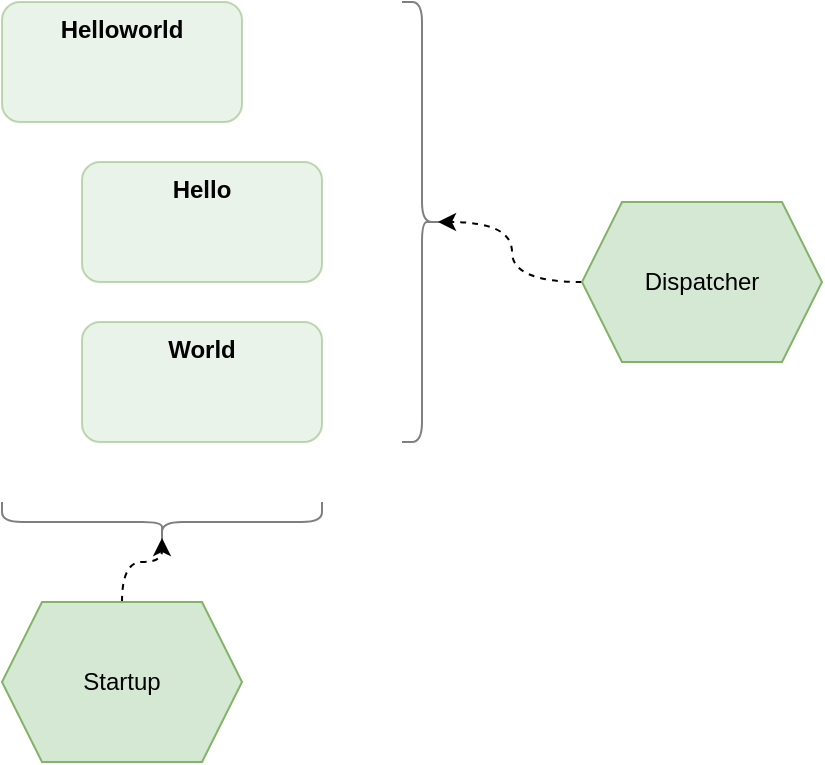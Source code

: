 <mxfile version="14.6.13" type="device" pages="5"><diagram name="1 Hello World" id="d91cmscJPdPEmNGIgMIb"><mxGraphModel dx="986" dy="707" grid="1" gridSize="10" guides="1" tooltips="1" connect="1" arrows="1" fold="1" page="1" pageScale="1" pageWidth="1100" pageHeight="850" math="0" shadow="0"><root><mxCell id="rDWSfv9OkwnYy7QH0HPC-0"/><mxCell id="rDWSfv9OkwnYy7QH0HPC-1" parent="rDWSfv9OkwnYy7QH0HPC-0"/><mxCell id="rDWSfv9OkwnYy7QH0HPC-3" value="&lt;b&gt;Hello&lt;/b&gt;" style="rounded=1;whiteSpace=wrap;html=1;verticalAlign=top;fillColor=#d5e8d4;strokeColor=#82b366;opacity=50;" vertex="1" parent="rDWSfv9OkwnYy7QH0HPC-1"><mxGeometry x="80" y="260" width="120" height="60" as="geometry"/></mxCell><mxCell id="rDWSfv9OkwnYy7QH0HPC-4" value="&lt;b&gt;Helloworld&lt;/b&gt;" style="rounded=1;whiteSpace=wrap;html=1;verticalAlign=top;fillColor=#d5e8d4;strokeColor=#82b366;opacity=50;" vertex="1" parent="rDWSfv9OkwnYy7QH0HPC-1"><mxGeometry x="40" y="180" width="120" height="60" as="geometry"/></mxCell><mxCell id="rDWSfv9OkwnYy7QH0HPC-23" style="edgeStyle=orthogonalEdgeStyle;curved=1;orthogonalLoop=1;jettySize=auto;html=1;entryX=0.1;entryY=0.5;entryDx=0;entryDy=0;entryPerimeter=0;dashed=1;endArrow=classic;endFill=1;" edge="1" parent="rDWSfv9OkwnYy7QH0HPC-1" source="rDWSfv9OkwnYy7QH0HPC-15" target="rDWSfv9OkwnYy7QH0HPC-22"><mxGeometry relative="1" as="geometry"/></mxCell><mxCell id="rDWSfv9OkwnYy7QH0HPC-15" value="Startup" style="shape=hexagon;perimeter=hexagonPerimeter2;whiteSpace=wrap;html=1;fixedSize=1;fillColor=#d5e8d4;strokeColor=#82b366;" vertex="1" parent="rDWSfv9OkwnYy7QH0HPC-1"><mxGeometry x="40" y="480" width="120" height="80" as="geometry"/></mxCell><mxCell id="rDWSfv9OkwnYy7QH0HPC-21" style="edgeStyle=orthogonalEdgeStyle;curved=1;orthogonalLoop=1;jettySize=auto;html=1;exitX=0;exitY=0.5;exitDx=0;exitDy=0;entryX=0.1;entryY=0.5;entryDx=0;entryDy=0;entryPerimeter=0;dashed=1;endArrow=classic;endFill=1;" edge="1" parent="rDWSfv9OkwnYy7QH0HPC-1" source="rDWSfv9OkwnYy7QH0HPC-18" target="rDWSfv9OkwnYy7QH0HPC-20"><mxGeometry relative="1" as="geometry"/></mxCell><mxCell id="rDWSfv9OkwnYy7QH0HPC-18" value="Dispatcher" style="shape=hexagon;perimeter=hexagonPerimeter2;whiteSpace=wrap;html=1;fixedSize=1;fillColor=#d5e8d4;strokeColor=#82b366;" vertex="1" parent="rDWSfv9OkwnYy7QH0HPC-1"><mxGeometry x="330" y="280" width="120" height="80" as="geometry"/></mxCell><mxCell id="rDWSfv9OkwnYy7QH0HPC-19" value="&lt;b&gt;World&lt;/b&gt;" style="rounded=1;whiteSpace=wrap;html=1;verticalAlign=top;fillColor=#d5e8d4;strokeColor=#82b366;opacity=50;" vertex="1" parent="rDWSfv9OkwnYy7QH0HPC-1"><mxGeometry x="80" y="340" width="120" height="60" as="geometry"/></mxCell><mxCell id="rDWSfv9OkwnYy7QH0HPC-20" value="" style="shape=curlyBracket;whiteSpace=wrap;html=1;rounded=1;flipH=1;opacity=50;" vertex="1" parent="rDWSfv9OkwnYy7QH0HPC-1"><mxGeometry x="240" y="180" width="20" height="220" as="geometry"/></mxCell><mxCell id="rDWSfv9OkwnYy7QH0HPC-22" value="" style="shape=curlyBracket;whiteSpace=wrap;html=1;rounded=1;flipH=1;opacity=50;rotation=90;" vertex="1" parent="rDWSfv9OkwnYy7QH0HPC-1"><mxGeometry x="110" y="360" width="20" height="160" as="geometry"/></mxCell></root></mxGraphModel></diagram><diagram id="r7T0pGYkDIG5oxkPgay_" name="2 Class inheritance"><mxGraphModel dx="986" dy="707" grid="1" gridSize="10" guides="1" tooltips="1" connect="1" arrows="1" fold="1" page="1" pageScale="1" pageWidth="1100" pageHeight="850" math="0" shadow="0"><root><mxCell id="0"/><mxCell id="1" parent="0"/><mxCell id="jAAToL3P9U0AAhWuYgmH-1" value="&lt;b&gt;Component&lt;/b&gt;" style="rounded=1;whiteSpace=wrap;html=1;verticalAlign=top;fillColor=#f5f5f5;strokeColor=#666666;fontColor=#333333;" vertex="1" parent="1"><mxGeometry x="200" y="160" width="120" height="60" as="geometry"/></mxCell><mxCell id="Lo8oL6L9B6k-HmriQDDa-1" style="edgeStyle=orthogonalEdgeStyle;orthogonalLoop=1;jettySize=auto;html=1;exitX=0.5;exitY=0;exitDx=0;exitDy=0;entryX=0.5;entryY=1;entryDx=0;entryDy=0;curved=1;" edge="1" parent="1" source="jAAToL3P9U0AAhWuYgmH-2" target="jAAToL3P9U0AAhWuYgmH-1"><mxGeometry relative="1" as="geometry"/></mxCell><mxCell id="jAAToL3P9U0AAhWuYgmH-2" value="&lt;b&gt;Leaf&lt;/b&gt;" style="rounded=1;whiteSpace=wrap;html=1;verticalAlign=top;fillColor=#d5e8d4;strokeColor=#82b366;" vertex="1" parent="1"><mxGeometry x="40" y="320" width="120" height="60" as="geometry"/></mxCell><mxCell id="Lo8oL6L9B6k-HmriQDDa-2" style="edgeStyle=orthogonalEdgeStyle;orthogonalLoop=1;jettySize=auto;html=1;exitX=0.5;exitY=0;exitDx=0;exitDy=0;curved=1;" edge="1" parent="1" source="jAAToL3P9U0AAhWuYgmH-3"><mxGeometry relative="1" as="geometry"><mxPoint x="260" y="220" as="targetPoint"/></mxGeometry></mxCell><mxCell id="jAAToL3P9U0AAhWuYgmH-3" value="&lt;b&gt;Container&lt;/b&gt;" style="rounded=1;whiteSpace=wrap;html=1;verticalAlign=top;fillColor=#d5e8d4;strokeColor=#82b366;" vertex="1" parent="1"><mxGeometry x="360" y="320" width="120" height="60" as="geometry"/></mxCell><mxCell id="Xg_6ocjI95UfnG-aEAWa-1" value="&lt;b&gt;Dispatcher&lt;/b&gt;" style="rounded=1;whiteSpace=wrap;html=1;verticalAlign=top;fillColor=#d5e8d4;strokeColor=#82b366;" vertex="1" parent="1"><mxGeometry x="560" y="160" width="120" height="60" as="geometry"/></mxCell><mxCell id="pc39lkO7xGw4kL3lEbpc-1" value="input-queue&lt;br&gt;output-queue&lt;br&gt;parent" style="rounded=0;whiteSpace=wrap;html=1;fillColor=#f5f5f5;strokeColor=#666666;fontColor=#333333;" vertex="1" parent="1"><mxGeometry x="290" y="190" width="90" height="50" as="geometry"/></mxCell><mxCell id="pc39lkO7xGw4kL3lEbpc-2" value="children&lt;br&gt;connections" style="rounded=0;whiteSpace=wrap;html=1;fillColor=#d5e8d4;strokeColor=#82b366;" vertex="1" parent="1"><mxGeometry x="420" y="400" width="90" height="50" as="geometry"/></mxCell><mxCell id="pc39lkO7xGw4kL3lEbpc-3" value="input-queue&lt;br&gt;output-queue&lt;br&gt;parent" style="rounded=0;whiteSpace=wrap;html=1;fillColor=#f5f5f5;strokeColor=#666666;fontColor=#333333;" vertex="1" parent="1"><mxGeometry x="120" y="350" width="90" height="50" as="geometry"/></mxCell><mxCell id="pc39lkO7xGw4kL3lEbpc-4" value="input-queue&lt;br&gt;output-queue&lt;br&gt;parent" style="rounded=0;whiteSpace=wrap;html=1;fillColor=#f5f5f5;strokeColor=#666666;fontColor=#333333;" vertex="1" parent="1"><mxGeometry x="420" y="350" width="90" height="50" as="geometry"/></mxCell><mxCell id="pc39lkO7xGw4kL3lEbpc-5" value="run-queue" style="rounded=0;whiteSpace=wrap;html=1;fillColor=#d5e8d4;strokeColor=#82b366;" vertex="1" parent="1"><mxGeometry x="640" y="210" width="90" height="20" as="geometry"/></mxCell></root></mxGraphModel></diagram><diagram name="3 Methods" id="l9MXPXiK5XAyKg-yPyvb"><mxGraphModel dx="986" dy="707" grid="1" gridSize="10" guides="1" tooltips="1" connect="1" arrows="1" fold="1" page="1" pageScale="1" pageWidth="1100" pageHeight="850" math="0" shadow="0"><root><mxCell id="l4dKICWAc3IpV9OXzD-x-0"/><mxCell id="l4dKICWAc3IpV9OXzD-x-1" parent="l4dKICWAc3IpV9OXzD-x-0"/><mxCell id="l4dKICWAc3IpV9OXzD-x-2" value="&lt;b&gt;Component&lt;/b&gt;" style="rounded=1;whiteSpace=wrap;html=1;verticalAlign=top;fillColor=#f5f5f5;strokeColor=#666666;fontColor=#333333;" vertex="1" parent="l4dKICWAc3IpV9OXzD-x-1"><mxGeometry x="200" y="160" width="120" height="60" as="geometry"/></mxCell><mxCell id="l4dKICWAc3IpV9OXzD-x-3" style="edgeStyle=orthogonalEdgeStyle;orthogonalLoop=1;jettySize=auto;html=1;exitX=0.5;exitY=0;exitDx=0;exitDy=0;entryX=0.5;entryY=1;entryDx=0;entryDy=0;curved=1;" edge="1" parent="l4dKICWAc3IpV9OXzD-x-1" source="l4dKICWAc3IpV9OXzD-x-4" target="l4dKICWAc3IpV9OXzD-x-2"><mxGeometry relative="1" as="geometry"/></mxCell><mxCell id="l4dKICWAc3IpV9OXzD-x-4" value="&lt;b&gt;Leaf&lt;/b&gt;" style="rounded=1;whiteSpace=wrap;html=1;verticalAlign=top;fillColor=#d5e8d4;strokeColor=#82b366;" vertex="1" parent="l4dKICWAc3IpV9OXzD-x-1"><mxGeometry x="40" y="440" width="120" height="60" as="geometry"/></mxCell><mxCell id="l4dKICWAc3IpV9OXzD-x-5" style="edgeStyle=orthogonalEdgeStyle;orthogonalLoop=1;jettySize=auto;html=1;exitX=0.5;exitY=0;exitDx=0;exitDy=0;curved=1;" edge="1" parent="l4dKICWAc3IpV9OXzD-x-1" source="l4dKICWAc3IpV9OXzD-x-6"><mxGeometry relative="1" as="geometry"><mxPoint x="260" y="220" as="targetPoint"/></mxGeometry></mxCell><mxCell id="l4dKICWAc3IpV9OXzD-x-6" value="&lt;b&gt;Container&lt;/b&gt;" style="rounded=1;whiteSpace=wrap;html=1;verticalAlign=top;fillColor=#d5e8d4;strokeColor=#82b366;" vertex="1" parent="l4dKICWAc3IpV9OXzD-x-1"><mxGeometry x="360" y="440" width="120" height="60" as="geometry"/></mxCell><mxCell id="l4dKICWAc3IpV9OXzD-x-7" value="&lt;span style=&quot;color: rgba(0 , 0 , 0 , 0) ; font-family: monospace ; font-size: 0px&quot;&gt;%3CmxGraphModel%3E%3Croot%3E%3CmxCell%20id%3D%220%22%2F%3E%3CmxCell%20id%3D%221%22%20parent%3D%220%22%2F%3E%3CmxCell%20id%3D%222%22%20value%3D%22initialize%20(self%20in%20out%20dispatcher)%26lt%3Bbr%26gt%3Bsend%20(self%20message)%26lt%3Bbr%26gt%3Bready%3F%20(self)%20-%26amp%3Bgt%3B%20Boolean%26lt%3Bbr%26gt%3Bbusy%3F%20(self)%20-%26amp%3Bgt%3B%20Boolean%22%20style%3D%22rounded%3D0%3BwhiteSpace%3Dwrap%3Bhtml%3D1%3B%22%20vertex%3D%221%22%20parent%3D%221%22%3E%3CmxGeometry%20x%3D%22520%22%20y%3D%2280%22%20width%3D%22330%22%20height%3D%2290%22%20as%3D%22geometry%22%2F%3E%3C%2FmxCell%3E%3C%2Froot%3E%3C%2FmxGraphModel%3E{{&lt;/span&gt;ready? -&amp;gt; Boolean&lt;br&gt;busy? -&amp;gt; Boolean&lt;br&gt;react (message)" style="rounded=0;whiteSpace=wrap;html=1;fillColor=#f8cecc;strokeColor=#b85450;opacity=50;" vertex="1" parent="l4dKICWAc3IpV9OXzD-x-1"><mxGeometry x="305" y="270" width="120" height="50" as="geometry"/></mxCell><mxCell id="l4dKICWAc3IpV9OXzD-x-8" value="get-receivers -&amp;gt; list" style="rounded=0;whiteSpace=wrap;html=1;fillColor=#f8cecc;strokeColor=#b85450;" vertex="1" parent="l4dKICWAc3IpV9OXzD-x-1"><mxGeometry x="460" y="600" width="130" height="40" as="geometry"/></mxCell><mxCell id="l4dKICWAc3IpV9OXzD-x-9" value="kickstart&lt;br&gt;initialize (in out dispatcher)" style="rounded=0;whiteSpace=wrap;html=1;fillColor=#f8cecc;strokeColor=#b85450;opacity=50;" vertex="1" parent="l4dKICWAc3IpV9OXzD-x-1"><mxGeometry x="290" y="200" width="170" height="40" as="geometry"/></mxCell><mxCell id="l4dKICWAc3IpV9OXzD-x-10" value="&lt;span style=&quot;color: rgba(0 , 0 , 0 , 0) ; font-family: monospace ; font-size: 0px&quot;&gt;{%3CmxGraphModel%3E%3Croot%3E%3CmxCell%20id%3D%220%22%2F%3E%3CmxCell%20id%3D%221%22%20parent%3D%220%22%2F%3E%3CmxCell%20id%3D%222%22%20value%3D%22initialize%20(self%20in%20out%20dispatcher)%26lt%3Bbr%26gt%3Bsend%20(self%20message)%26lt%3Bbr%26gt%3Bready%3F%20(self)%20-%26amp%3Bgt%3B%20Boolean%26lt%3Bbr%26gt%3Bbusy%3F%20(self)%20-%26amp%3Bgt%3B%20Boolean%22%20style%3D%22rounded%3D0%3BwhiteSpace%3Dwrap%3Bhtml%3D1%3B%22%20vertex%3D%221%22%20parent%3D%221%22%3E%3CmxGeometry%20x%3D%22520%22%20y%3D%2280%22%20width%3D%22330%22%20height%3D%2290%22%20as%3D%22geometry%22%2F%3E%3C%2FmxCell%3E%3C%2Froot%3E%3C%2FmxGraphModel%3E&lt;/span&gt;send (message)" style="rounded=0;whiteSpace=wrap;html=1;fillColor=#f8cecc;strokeColor=#b85450;opacity=50;" vertex="1" parent="l4dKICWAc3IpV9OXzD-x-1"><mxGeometry x="300" y="240" width="100" height="30" as="geometry"/></mxCell><mxCell id="Mn07sF7bBm_XlPxzFUsQ-1" value="&lt;b&gt;Dispatcher&lt;/b&gt;" style="rounded=1;whiteSpace=wrap;html=1;verticalAlign=top;fillColor=#d5e8d4;strokeColor=#82b366;" vertex="1" parent="l4dKICWAc3IpV9OXzD-x-1"><mxGeometry x="600" y="165" width="120" height="60" as="geometry"/></mxCell><mxCell id="K1c6pnhITTHopbfOl6X1-3" value="add-component (component)" style="rounded=0;whiteSpace=wrap;html=1;fillColor=#f8cecc;strokeColor=#b85450;" vertex="1" parent="l4dKICWAc3IpV9OXzD-x-1"><mxGeometry x="670" y="202.5" width="160" height="35" as="geometry"/></mxCell><mxCell id="K1c6pnhITTHopbfOl6X1-4" value="distribute-outputs" style="rounded=0;whiteSpace=wrap;html=1;fillColor=#f8cecc;strokeColor=#b85450;" vertex="1" parent="l4dKICWAc3IpV9OXzD-x-1"><mxGeometry x="680" y="237.5" width="110" height="35" as="geometry"/></mxCell><mxCell id="K1c6pnhITTHopbfOl6X1-5" value="any-component-ready?" style="rounded=0;whiteSpace=wrap;html=1;fillColor=#f8cecc;strokeColor=#b85450;" vertex="1" parent="l4dKICWAc3IpV9OXzD-x-1"><mxGeometry x="690" y="272.5" width="130" height="35" as="geometry"/></mxCell><mxCell id="8juMW4VesSDsXUzwT1hr-0" value="&lt;span style=&quot;color: rgba(0 , 0 , 0 , 0) ; font-family: monospace ; font-size: 0px&quot;&gt;%3CmxGraphModel%3E%3Croot%3E%3CmxCell%20id%3D%220%22%2F%3E%3CmxCell%20id%3D%221%22%20parent%3D%220%22%2F%3E%3CmxCell%20id%3D%222%22%20value%3D%22initialize%20(self%20in%20out%20dispatcher)%26lt%3Bbr%26gt%3Bsend%20(self%20message)%26lt%3Bbr%26gt%3Bready%3F%20(self)%20-%26amp%3Bgt%3B%20Boolean%26lt%3Bbr%26gt%3Bbusy%3F%20(self)%20-%26amp%3Bgt%3B%20Boolean%22%20style%3D%22rounded%3D0%3BwhiteSpace%3Dwrap%3Bhtml%3D1%3B%22%20vertex%3D%221%22%20parent%3D%221%22%3E%3CmxGeometry%20x%3D%22520%22%20y%3D%2280%22%20width%3D%22330%22%20height%3D%2290%22%20as%3D%22geometry%22%2F%3E%3C%2FmxCell%3E%3C%2Froot%3E%3C%2FmxGraphModel%3E{{&lt;/span&gt;ready? -&amp;gt; Boolean&lt;br&gt;busy? -&amp;gt; Boolean&lt;br&gt;react (message)" style="rounded=0;whiteSpace=wrap;html=1;fillColor=#f8cecc;strokeColor=#b85450;opacity=50;" vertex="1" parent="l4dKICWAc3IpV9OXzD-x-1"><mxGeometry x="120" y="550" width="120" height="50" as="geometry"/></mxCell><mxCell id="8juMW4VesSDsXUzwT1hr-1" value="kickstart&lt;br&gt;initialize (in out dispatcher)" style="rounded=0;whiteSpace=wrap;html=1;fillColor=#f8cecc;strokeColor=#b85450;opacity=50;" vertex="1" parent="l4dKICWAc3IpV9OXzD-x-1"><mxGeometry x="100" y="480" width="170" height="40" as="geometry"/></mxCell><mxCell id="8juMW4VesSDsXUzwT1hr-2" value="&lt;span style=&quot;color: rgba(0 , 0 , 0 , 0) ; font-family: monospace ; font-size: 0px&quot;&gt;{%3CmxGraphModel%3E%3Croot%3E%3CmxCell%20id%3D%220%22%2F%3E%3CmxCell%20id%3D%221%22%20parent%3D%220%22%2F%3E%3CmxCell%20id%3D%222%22%20value%3D%22initialize%20(self%20in%20out%20dispatcher)%26lt%3Bbr%26gt%3Bsend%20(self%20message)%26lt%3Bbr%26gt%3Bready%3F%20(self)%20-%26amp%3Bgt%3B%20Boolean%26lt%3Bbr%26gt%3Bbusy%3F%20(self)%20-%26amp%3Bgt%3B%20Boolean%22%20style%3D%22rounded%3D0%3BwhiteSpace%3Dwrap%3Bhtml%3D1%3B%22%20vertex%3D%221%22%20parent%3D%221%22%3E%3CmxGeometry%20x%3D%22520%22%20y%3D%2280%22%20width%3D%22330%22%20height%3D%2290%22%20as%3D%22geometry%22%2F%3E%3C%2FmxCell%3E%3C%2Froot%3E%3C%2FmxGraphModel%3E&lt;/span&gt;send (message)" style="rounded=0;whiteSpace=wrap;html=1;fillColor=#f8cecc;strokeColor=#b85450;opacity=50;" vertex="1" parent="l4dKICWAc3IpV9OXzD-x-1"><mxGeometry x="110" y="520" width="100" height="30" as="geometry"/></mxCell><mxCell id="8juMW4VesSDsXUzwT1hr-6" value="&lt;span style=&quot;color: rgba(0 , 0 , 0 , 0) ; font-family: monospace ; font-size: 0px&quot;&gt;%3CmxGraphModel%3E%3Croot%3E%3CmxCell%20id%3D%220%22%2F%3E%3CmxCell%20id%3D%221%22%20parent%3D%220%22%2F%3E%3CmxCell%20id%3D%222%22%20value%3D%22initialize%20(self%20in%20out%20dispatcher)%26lt%3Bbr%26gt%3Bsend%20(self%20message)%26lt%3Bbr%26gt%3Bready%3F%20(self)%20-%26amp%3Bgt%3B%20Boolean%26lt%3Bbr%26gt%3Bbusy%3F%20(self)%20-%26amp%3Bgt%3B%20Boolean%22%20style%3D%22rounded%3D0%3BwhiteSpace%3Dwrap%3Bhtml%3D1%3B%22%20vertex%3D%221%22%20parent%3D%221%22%3E%3CmxGeometry%20x%3D%22520%22%20y%3D%2280%22%20width%3D%22330%22%20height%3D%2290%22%20as%3D%22geometry%22%2F%3E%3C%2FmxCell%3E%3C%2Froot%3E%3C%2FmxGraphModel%3E{{&lt;/span&gt;ready? -&amp;gt; Boolean&lt;br&gt;busy? -&amp;gt; Boolean&lt;br&gt;react (message)" style="rounded=0;whiteSpace=wrap;html=1;fillColor=#f8cecc;strokeColor=#b85450;opacity=50;" vertex="1" parent="l4dKICWAc3IpV9OXzD-x-1"><mxGeometry x="450" y="550" width="120" height="50" as="geometry"/></mxCell><mxCell id="8juMW4VesSDsXUzwT1hr-7" value="kickstart&lt;br&gt;initialize (in out dispatcher)" style="rounded=0;whiteSpace=wrap;html=1;fillColor=#f8cecc;strokeColor=#b85450;opacity=50;" vertex="1" parent="l4dKICWAc3IpV9OXzD-x-1"><mxGeometry x="430" y="480" width="170" height="40" as="geometry"/></mxCell><mxCell id="8juMW4VesSDsXUzwT1hr-8" value="&lt;span style=&quot;color: rgba(0 , 0 , 0 , 0) ; font-family: monospace ; font-size: 0px&quot;&gt;{%3CmxGraphModel%3E%3Croot%3E%3CmxCell%20id%3D%220%22%2F%3E%3CmxCell%20id%3D%221%22%20parent%3D%220%22%2F%3E%3CmxCell%20id%3D%222%22%20value%3D%22initialize%20(self%20in%20out%20dispatcher)%26lt%3Bbr%26gt%3Bsend%20(self%20message)%26lt%3Bbr%26gt%3Bready%3F%20(self)%20-%26amp%3Bgt%3B%20Boolean%26lt%3Bbr%26gt%3Bbusy%3F%20(self)%20-%26amp%3Bgt%3B%20Boolean%22%20style%3D%22rounded%3D0%3BwhiteSpace%3Dwrap%3Bhtml%3D1%3B%22%20vertex%3D%221%22%20parent%3D%221%22%3E%3CmxGeometry%20x%3D%22520%22%20y%3D%2280%22%20width%3D%22330%22%20height%3D%2290%22%20as%3D%22geometry%22%2F%3E%3C%2FmxCell%3E%3C%2Froot%3E%3C%2FmxGraphModel%3E&lt;/span&gt;send (message)" style="rounded=0;whiteSpace=wrap;html=1;fillColor=#f8cecc;strokeColor=#b85450;opacity=50;" vertex="1" parent="l4dKICWAc3IpV9OXzD-x-1"><mxGeometry x="440" y="520" width="100" height="30" as="geometry"/></mxCell></root></mxGraphModel></diagram><diagram name="4 Situations" id="7QRLBHVXy0vElohUDy4e"><mxGraphModel dx="986" dy="707" grid="1" gridSize="10" guides="1" tooltips="1" connect="1" arrows="1" fold="1" page="1" pageScale="1" pageWidth="1100" pageHeight="850" math="0" shadow="0"><root><mxCell id="2Elp2klrnh7CFqipQhfy-0"/><mxCell id="2Elp2klrnh7CFqipQhfy-1" parent="2Elp2klrnh7CFqipQhfy-0"/><mxCell id="2Elp2klrnh7CFqipQhfy-2" value="&lt;b&gt;Component&lt;/b&gt;" style="rounded=1;whiteSpace=wrap;html=1;verticalAlign=top;fillColor=#f5f5f5;strokeColor=#666666;fontColor=#333333;" vertex="1" parent="2Elp2klrnh7CFqipQhfy-1"><mxGeometry x="200" y="160" width="120" height="60" as="geometry"/></mxCell><mxCell id="2Elp2klrnh7CFqipQhfy-3" value="&lt;b&gt;Leaf&lt;/b&gt;" style="rounded=1;whiteSpace=wrap;html=1;verticalAlign=top;fillColor=#d5e8d4;strokeColor=#82b366;" vertex="1" parent="2Elp2klrnh7CFqipQhfy-1"><mxGeometry x="40" y="320" width="120" height="60" as="geometry"/></mxCell><mxCell id="2Elp2klrnh7CFqipQhfy-4" value="&lt;b&gt;Container&lt;/b&gt;" style="rounded=1;whiteSpace=wrap;html=1;verticalAlign=top;fillColor=#d5e8d4;strokeColor=#82b366;" vertex="1" parent="2Elp2klrnh7CFqipQhfy-1"><mxGeometry x="360" y="320" width="120" height="60" as="geometry"/></mxCell><mxCell id="2Elp2klrnh7CFqipQhfy-5" value="&lt;span style=&quot;color: rgba(0 , 0 , 0 , 0) ; font-family: monospace ; font-size: 0px&quot;&gt;%3CmxGraphModel%3E%3Croot%3E%3CmxCell%20id%3D%220%22%2F%3E%3CmxCell%20id%3D%221%22%20parent%3D%220%22%2F%3E%3CmxCell%20id%3D%222%22%20value%3D%22initialize%20(self%20in%20out%20dispatcher)%26lt%3Bbr%26gt%3Bsend%20(self%20message)%26lt%3Bbr%26gt%3Bready%3F%20(self)%20-%26amp%3Bgt%3B%20Boolean%26lt%3Bbr%26gt%3Bbusy%3F%20(self)%20-%26amp%3Bgt%3B%20Boolean%22%20style%3D%22rounded%3D0%3BwhiteSpace%3Dwrap%3Bhtml%3D1%3B%22%20vertex%3D%221%22%20parent%3D%221%22%3E%3CmxGeometry%20x%3D%22520%22%20y%3D%2280%22%20width%3D%22330%22%20height%3D%2290%22%20as%3D%22geometry%22%2F%3E%3C%2FmxCell%3E%3C%2Froot%3E%3C%2FmxGraphModel%3E{{&lt;/span&gt;ready? -&amp;gt; Boolean&lt;br&gt;busy? -&amp;gt; Boolean" style="rounded=0;whiteSpace=wrap;html=1;fillColor=#f8cecc;strokeColor=#b85450;opacity=50;" vertex="1" parent="2Elp2klrnh7CFqipQhfy-1"><mxGeometry x="240" y="225" width="150" height="40" as="geometry"/></mxCell><mxCell id="2Elp2klrnh7CFqipQhfy-6" value="get-receivers -&amp;gt; list" style="rounded=0;whiteSpace=wrap;html=1;fillColor=#f8cecc;strokeColor=#b85450;" vertex="1" parent="2Elp2klrnh7CFqipQhfy-1"><mxGeometry x="460" y="330" width="130" height="30" as="geometry"/></mxCell><mxCell id="2Elp2klrnh7CFqipQhfy-7" value="kickstart&lt;br&gt;initialize (in out dispatcher)" style="rounded=0;whiteSpace=wrap;html=1;fillColor=#f8cecc;strokeColor=#b85450;opacity=50;" vertex="1" parent="2Elp2klrnh7CFqipQhfy-1"><mxGeometry x="90" y="190" width="150" height="40" as="geometry"/></mxCell><mxCell id="2Elp2klrnh7CFqipQhfy-8" value="&lt;span style=&quot;color: rgba(0 , 0 , 0 , 0) ; font-family: monospace ; font-size: 0px&quot;&gt;{%3CmxGraphModel%3E%3Croot%3E%3CmxCell%20id%3D%220%22%2F%3E%3CmxCell%20id%3D%221%22%20parent%3D%220%22%2F%3E%3CmxCell%20id%3D%222%22%20value%3D%22initialize%20(self%20in%20out%20dispatcher)%26lt%3Bbr%26gt%3Bsend%20(self%20message)%26lt%3Bbr%26gt%3Bready%3F%20(self)%20-%26amp%3Bgt%3B%20Boolean%26lt%3Bbr%26gt%3Bbusy%3F%20(self)%20-%26amp%3Bgt%3B%20Boolean%22%20style%3D%22rounded%3D0%3BwhiteSpace%3Dwrap%3Bhtml%3D1%3B%22%20vertex%3D%221%22%20parent%3D%221%22%3E%3CmxGeometry%20x%3D%22520%22%20y%3D%2280%22%20width%3D%22330%22%20height%3D%2290%22%20as%3D%22geometry%22%2F%3E%3C%2FmxCell%3E%3C%2Froot%3E%3C%2FmxGraphModel%3E&lt;/span&gt;send (message)" style="rounded=0;whiteSpace=wrap;html=1;fillColor=#f8cecc;strokeColor=#b85450;opacity=50;" vertex="1" parent="2Elp2klrnh7CFqipQhfy-1"><mxGeometry x="310" y="150" width="100" height="30" as="geometry"/></mxCell><mxCell id="pFfRTEGRHESX3Rcd4_w_-2" style="edgeStyle=orthogonalEdgeStyle;curved=1;orthogonalLoop=1;jettySize=auto;html=1;entryX=1;entryY=0.5;entryDx=0;entryDy=0;dashed=1;endArrow=classic;endFill=1;" edge="1" parent="2Elp2klrnh7CFqipQhfy-1" source="4GzBPxCnsmBsu4ydfZCr-0" target="2Elp2klrnh7CFqipQhfy-5"><mxGeometry relative="1" as="geometry"><Array as="points"><mxPoint x="600" y="190"/><mxPoint x="600" y="245"/></Array></mxGeometry></mxCell><mxCell id="pFfRTEGRHESX3Rcd4_w_-10" value="during dispatching" style="edgeLabel;html=1;align=center;verticalAlign=middle;resizable=0;points=[];" vertex="1" connectable="0" parent="pFfRTEGRHESX3Rcd4_w_-2"><mxGeometry x="0.333" y="-9" relative="1" as="geometry"><mxPoint as="offset"/></mxGeometry></mxCell><mxCell id="pFfRTEGRHESX3Rcd4_w_-11" style="edgeStyle=orthogonalEdgeStyle;curved=1;orthogonalLoop=1;jettySize=auto;html=1;exitX=0;exitY=0.5;exitDx=0;exitDy=0;entryX=1;entryY=0.5;entryDx=0;entryDy=0;dashed=1;endArrow=classic;endFill=1;" edge="1" parent="2Elp2klrnh7CFqipQhfy-1" source="4GzBPxCnsmBsu4ydfZCr-0" target="pFfRTEGRHESX3Rcd4_w_-6"><mxGeometry relative="1" as="geometry"><Array as="points"><mxPoint x="570" y="190"/><mxPoint x="570" y="210"/></Array></mxGeometry></mxCell><mxCell id="pFfRTEGRHESX3Rcd4_w_-12" value="during dispatching" style="edgeLabel;html=1;align=center;verticalAlign=middle;resizable=0;points=[];" vertex="1" connectable="0" parent="pFfRTEGRHESX3Rcd4_w_-11"><mxGeometry x="0.327" y="-1" relative="1" as="geometry"><mxPoint as="offset"/></mxGeometry></mxCell><mxCell id="4GzBPxCnsmBsu4ydfZCr-0" value="&lt;b&gt;Dispatcher&lt;/b&gt;" style="rounded=1;whiteSpace=wrap;html=1;verticalAlign=top;fillColor=#d5e8d4;strokeColor=#82b366;" vertex="1" parent="2Elp2klrnh7CFqipQhfy-1"><mxGeometry x="680" y="160" width="120" height="60" as="geometry"/></mxCell><mxCell id="pFfRTEGRHESX3Rcd4_w_-4" style="edgeStyle=orthogonalEdgeStyle;curved=1;orthogonalLoop=1;jettySize=auto;html=1;entryX=0.5;entryY=1;entryDx=0;entryDy=0;dashed=1;endArrow=classic;endFill=1;" edge="1" parent="2Elp2klrnh7CFqipQhfy-1" source="pFfRTEGRHESX3Rcd4_w_-3" target="2Elp2klrnh7CFqipQhfy-7"><mxGeometry relative="1" as="geometry"/></mxCell><mxCell id="pFfRTEGRHESX3Rcd4_w_-18" value="during startup" style="edgeLabel;html=1;align=center;verticalAlign=middle;resizable=0;points=[];" vertex="1" connectable="0" parent="pFfRTEGRHESX3Rcd4_w_-4"><mxGeometry x="-0.606" y="4" relative="1" as="geometry"><mxPoint as="offset"/></mxGeometry></mxCell><mxCell id="pFfRTEGRHESX3Rcd4_w_-3" value="startup" style="rounded=1;whiteSpace=wrap;html=1;opacity=50;fillColor=#f5f5f5;strokeColor=#666666;fontColor=#333333;" vertex="1" parent="2Elp2klrnh7CFqipQhfy-1"><mxGeometry x="190" y="470" width="120" height="60" as="geometry"/></mxCell><mxCell id="pFfRTEGRHESX3Rcd4_w_-8" style="edgeStyle=orthogonalEdgeStyle;curved=1;orthogonalLoop=1;jettySize=auto;html=1;exitX=1;exitY=0.5;exitDx=0;exitDy=0;entryX=1;entryY=0.5;entryDx=0;entryDy=0;dashed=1;endArrow=classic;endFill=1;" edge="1" parent="2Elp2klrnh7CFqipQhfy-1" source="pFfRTEGRHESX3Rcd4_w_-6" target="2Elp2klrnh7CFqipQhfy-8"><mxGeometry relative="1" as="geometry"/></mxCell><mxCell id="pFfRTEGRHESX3Rcd4_w_-9" value="during reaction" style="edgeLabel;html=1;align=center;verticalAlign=middle;resizable=0;points=[];" vertex="1" connectable="0" parent="pFfRTEGRHESX3Rcd4_w_-8"><mxGeometry x="0.032" y="1" relative="1" as="geometry"><mxPoint as="offset"/></mxGeometry></mxCell><mxCell id="pFfRTEGRHESX3Rcd4_w_-6" value="&lt;span style=&quot;color: rgba(0 , 0 , 0 , 0) ; font-family: monospace ; font-size: 0px&quot;&gt;%3CmxGraphModel%3E%3Croot%3E%3CmxCell%20id%3D%220%22%2F%3E%3CmxCell%20id%3D%221%22%20parent%3D%220%22%2F%3E%3CmxCell%20id%3D%222%22%20value%3D%22initialize%20(self%20in%20out%20dispatcher)%26lt%3Bbr%26gt%3Bsend%20(self%20message)%26lt%3Bbr%26gt%3Bready%3F%20(self)%20-%26amp%3Bgt%3B%20Boolean%26lt%3Bbr%26gt%3Bbusy%3F%20(self)%20-%26amp%3Bgt%3B%20Boolean%22%20style%3D%22rounded%3D0%3BwhiteSpace%3Dwrap%3Bhtml%3D1%3B%22%20vertex%3D%221%22%20parent%3D%221%22%3E%3CmxGeometry%20x%3D%22520%22%20y%3D%2280%22%20width%3D%22330%22%20height%3D%2290%22%20as%3D%22geometry%22%2F%3E%3C%2FmxCell%3E%3C%2Froot%3E%3C%2FmxGraphModel%3E{{&lt;/span&gt;react (message)" style="rounded=0;whiteSpace=wrap;html=1;fillColor=#f8cecc;strokeColor=#b85450;opacity=50;" vertex="1" parent="2Elp2klrnh7CFqipQhfy-1"><mxGeometry x="300" y="195" width="100" height="30" as="geometry"/></mxCell><mxCell id="pFfRTEGRHESX3Rcd4_w_-15" style="edgeStyle=orthogonalEdgeStyle;curved=1;orthogonalLoop=1;jettySize=auto;html=1;entryX=1;entryY=0.5;entryDx=0;entryDy=0;dashed=1;endArrow=classic;endFill=1;exitX=1;exitY=0.5;exitDx=0;exitDy=0;" edge="1" parent="2Elp2klrnh7CFqipQhfy-1" source="pFfRTEGRHESX3Rcd4_w_-16" target="2Elp2klrnh7CFqipQhfy-6"><mxGeometry relative="1" as="geometry"/></mxCell><mxCell id="pFfRTEGRHESX3Rcd4_w_-17" value="during reaction" style="edgeLabel;html=1;align=center;verticalAlign=middle;resizable=0;points=[];" vertex="1" connectable="0" parent="pFfRTEGRHESX3Rcd4_w_-15"><mxGeometry x="0.091" y="10" relative="1" as="geometry"><mxPoint as="offset"/></mxGeometry></mxCell><mxCell id="pFfRTEGRHESX3Rcd4_w_-13" value="&lt;span style=&quot;color: rgba(0 , 0 , 0 , 0) ; font-family: monospace ; font-size: 0px&quot;&gt;%3CmxGraphModel%3E%3Croot%3E%3CmxCell%20id%3D%220%22%2F%3E%3CmxCell%20id%3D%221%22%20parent%3D%220%22%2F%3E%3CmxCell%20id%3D%222%22%20value%3D%22initialize%20(self%20in%20out%20dispatcher)%26lt%3Bbr%26gt%3Bsend%20(self%20message)%26lt%3Bbr%26gt%3Bready%3F%20(self)%20-%26amp%3Bgt%3B%20Boolean%26lt%3Bbr%26gt%3Bbusy%3F%20(self)%20-%26amp%3Bgt%3B%20Boolean%22%20style%3D%22rounded%3D0%3BwhiteSpace%3Dwrap%3Bhtml%3D1%3B%22%20vertex%3D%221%22%20parent%3D%221%22%3E%3CmxGeometry%20x%3D%22520%22%20y%3D%2280%22%20width%3D%22330%22%20height%3D%2290%22%20as%3D%22geometry%22%2F%3E%3C%2FmxCell%3E%3C%2Froot%3E%3C%2FmxGraphModel%3E{{&lt;/span&gt;react (message)" style="rounded=0;whiteSpace=wrap;html=1;fillColor=#f8cecc;strokeColor=#b85450;opacity=50;" vertex="1" parent="2Elp2klrnh7CFqipQhfy-1"><mxGeometry x="420" y="370" width="100" height="30" as="geometry"/></mxCell><mxCell id="pFfRTEGRHESX3Rcd4_w_-16" value="&lt;span style=&quot;color: rgba(0 , 0 , 0 , 0) ; font-family: monospace ; font-size: 0px&quot;&gt;%3CmxGraphModel%3E%3Croot%3E%3CmxCell%20id%3D%220%22%2F%3E%3CmxCell%20id%3D%221%22%20parent%3D%220%22%2F%3E%3CmxCell%20id%3D%222%22%20value%3D%22initialize%20(self%20in%20out%20dispatcher)%26lt%3Bbr%26gt%3Bsend%20(self%20message)%26lt%3Bbr%26gt%3Bready%3F%20(self)%20-%26amp%3Bgt%3B%20Boolean%26lt%3Bbr%26gt%3Bbusy%3F%20(self)%20-%26amp%3Bgt%3B%20Boolean%22%20style%3D%22rounded%3D0%3BwhiteSpace%3Dwrap%3Bhtml%3D1%3B%22%20vertex%3D%221%22%20parent%3D%221%22%3E%3CmxGeometry%20x%3D%22520%22%20y%3D%2280%22%20width%3D%22330%22%20height%3D%2290%22%20as%3D%22geometry%22%2F%3E%3C%2FmxCell%3E%3C%2Froot%3E%3C%2FmxGraphModel%3E{{&lt;/span&gt;react (message)" style="rounded=0;whiteSpace=wrap;html=1;fillColor=#f8cecc;strokeColor=#b85450;" vertex="1" parent="2Elp2klrnh7CFqipQhfy-1"><mxGeometry x="430" y="395" width="100" height="30" as="geometry"/></mxCell></root></mxGraphModel></diagram><diagram name="5 Access" id="H46pUUUGrW8RHeqeh1Jw"><mxGraphModel dx="986" dy="707" grid="1" gridSize="10" guides="1" tooltips="1" connect="1" arrows="1" fold="1" page="1" pageScale="1" pageWidth="1100" pageHeight="850" math="0" shadow="0"><root><mxCell id="IqCRFBVH7fToQbsD8rSO-0"/><mxCell id="IqCRFBVH7fToQbsD8rSO-1" parent="IqCRFBVH7fToQbsD8rSO-0"/><mxCell id="IqCRFBVH7fToQbsD8rSO-2" value="&lt;b&gt;Component&lt;/b&gt;" style="rounded=1;whiteSpace=wrap;html=1;verticalAlign=top;fillColor=#f5f5f5;strokeColor=#666666;fontColor=#333333;opacity=50;" vertex="1" parent="IqCRFBVH7fToQbsD8rSO-1"><mxGeometry x="200" y="160" width="120" height="60" as="geometry"/></mxCell><mxCell id="IqCRFBVH7fToQbsD8rSO-3" value="&lt;b&gt;Leaf&lt;/b&gt;" style="rounded=1;whiteSpace=wrap;html=1;verticalAlign=top;fillColor=#d5e8d4;strokeColor=#82b366;opacity=50;" vertex="1" parent="IqCRFBVH7fToQbsD8rSO-1"><mxGeometry x="40" y="320" width="120" height="60" as="geometry"/></mxCell><mxCell id="IqCRFBVH7fToQbsD8rSO-4" value="&lt;b&gt;Container&lt;/b&gt;" style="rounded=1;whiteSpace=wrap;html=1;verticalAlign=top;fillColor=#d5e8d4;strokeColor=#82b366;opacity=50;" vertex="1" parent="IqCRFBVH7fToQbsD8rSO-1"><mxGeometry x="360" y="320" width="120" height="60" as="geometry"/></mxCell><mxCell id="IqCRFBVH7fToQbsD8rSO-5" value="&lt;span style=&quot;color: rgba(0 , 0 , 0 , 0) ; font-family: monospace ; font-size: 0px&quot;&gt;%3CmxGraphModel%3E%3Croot%3E%3CmxCell%20id%3D%220%22%2F%3E%3CmxCell%20id%3D%221%22%20parent%3D%220%22%2F%3E%3CmxCell%20id%3D%222%22%20value%3D%22initialize%20(self%20in%20out%20dispatcher)%26lt%3Bbr%26gt%3Bsend%20(self%20message)%26lt%3Bbr%26gt%3Bready%3F%20(self)%20-%26amp%3Bgt%3B%20Boolean%26lt%3Bbr%26gt%3Bbusy%3F%20(self)%20-%26amp%3Bgt%3B%20Boolean%22%20style%3D%22rounded%3D0%3BwhiteSpace%3Dwrap%3Bhtml%3D1%3B%22%20vertex%3D%221%22%20parent%3D%221%22%3E%3CmxGeometry%20x%3D%22520%22%20y%3D%2280%22%20width%3D%22330%22%20height%3D%2290%22%20as%3D%22geometry%22%2F%3E%3C%2FmxCell%3E%3C%2Froot%3E%3C%2FmxGraphModel%3E{{&lt;/span&gt;ready? -&amp;gt; Boolean&lt;br&gt;busy? -&amp;gt; Boolean" style="rounded=0;whiteSpace=wrap;html=1;fillColor=#f8cecc;strokeColor=#b85450;opacity=50;" vertex="1" parent="IqCRFBVH7fToQbsD8rSO-1"><mxGeometry x="240" y="225" width="150" height="40" as="geometry"/></mxCell><mxCell id="IqCRFBVH7fToQbsD8rSO-6" value="get-receivers -&amp;gt; list" style="rounded=0;whiteSpace=wrap;html=1;fillColor=#f8cecc;strokeColor=#b85450;" vertex="1" parent="IqCRFBVH7fToQbsD8rSO-1"><mxGeometry x="460" y="330" width="130" height="30" as="geometry"/></mxCell><mxCell id="IqCRFBVH7fToQbsD8rSO-7" value="kickstart&lt;br&gt;initialize (in out dispatcher)" style="rounded=0;whiteSpace=wrap;html=1;fillColor=#f8cecc;strokeColor=#b85450;opacity=50;" vertex="1" parent="IqCRFBVH7fToQbsD8rSO-1"><mxGeometry x="90" y="190" width="150" height="40" as="geometry"/></mxCell><mxCell id="IqCRFBVH7fToQbsD8rSO-8" value="&lt;span style=&quot;color: rgba(0 , 0 , 0 , 0) ; font-family: monospace ; font-size: 0px&quot;&gt;{%3CmxGraphModel%3E%3Croot%3E%3CmxCell%20id%3D%220%22%2F%3E%3CmxCell%20id%3D%221%22%20parent%3D%220%22%2F%3E%3CmxCell%20id%3D%222%22%20value%3D%22initialize%20(self%20in%20out%20dispatcher)%26lt%3Bbr%26gt%3Bsend%20(self%20message)%26lt%3Bbr%26gt%3Bready%3F%20(self)%20-%26amp%3Bgt%3B%20Boolean%26lt%3Bbr%26gt%3Bbusy%3F%20(self)%20-%26amp%3Bgt%3B%20Boolean%22%20style%3D%22rounded%3D0%3BwhiteSpace%3Dwrap%3Bhtml%3D1%3B%22%20vertex%3D%221%22%20parent%3D%221%22%3E%3CmxGeometry%20x%3D%22520%22%20y%3D%2280%22%20width%3D%22330%22%20height%3D%2290%22%20as%3D%22geometry%22%2F%3E%3C%2FmxCell%3E%3C%2Froot%3E%3C%2FmxGraphModel%3E&lt;/span&gt;send (message)" style="rounded=0;whiteSpace=wrap;html=1;fillColor=#f8cecc;strokeColor=#b85450;opacity=50;" vertex="1" parent="IqCRFBVH7fToQbsD8rSO-1"><mxGeometry x="310" y="150" width="100" height="30" as="geometry"/></mxCell><mxCell id="IqCRFBVH7fToQbsD8rSO-14" style="edgeStyle=orthogonalEdgeStyle;curved=1;orthogonalLoop=1;jettySize=auto;html=1;entryX=0.5;entryY=1;entryDx=0;entryDy=0;dashed=1;endArrow=classic;endFill=1;exitX=0.5;exitY=0;exitDx=0;exitDy=0;" edge="1" parent="IqCRFBVH7fToQbsD8rSO-1" source="IqCRFBVH7fToQbsD8rSO-24" target="IqCRFBVH7fToQbsD8rSO-7"><mxGeometry relative="1" as="geometry"/></mxCell><mxCell id="IqCRFBVH7fToQbsD8rSO-17" style="edgeStyle=orthogonalEdgeStyle;curved=1;orthogonalLoop=1;jettySize=auto;html=1;exitX=1;exitY=0.25;exitDx=0;exitDy=0;entryX=1;entryY=0.5;entryDx=0;entryDy=0;dashed=1;endArrow=classic;endFill=1;" edge="1" parent="IqCRFBVH7fToQbsD8rSO-1" source="IqCRFBVH7fToQbsD8rSO-19" target="IqCRFBVH7fToQbsD8rSO-8"><mxGeometry relative="1" as="geometry"><Array as="points"><mxPoint x="430" y="203"/><mxPoint x="430" y="165"/></Array></mxGeometry></mxCell><mxCell id="IqCRFBVH7fToQbsD8rSO-19" value="&lt;span style=&quot;color: rgba(0 , 0 , 0 , 0) ; font-family: monospace ; font-size: 0px&quot;&gt;%3CmxGraphModel%3E%3Croot%3E%3CmxCell%20id%3D%220%22%2F%3E%3CmxCell%20id%3D%221%22%20parent%3D%220%22%2F%3E%3CmxCell%20id%3D%222%22%20value%3D%22initialize%20(self%20in%20out%20dispatcher)%26lt%3Bbr%26gt%3Bsend%20(self%20message)%26lt%3Bbr%26gt%3Bready%3F%20(self)%20-%26amp%3Bgt%3B%20Boolean%26lt%3Bbr%26gt%3Bbusy%3F%20(self)%20-%26amp%3Bgt%3B%20Boolean%22%20style%3D%22rounded%3D0%3BwhiteSpace%3Dwrap%3Bhtml%3D1%3B%22%20vertex%3D%221%22%20parent%3D%221%22%3E%3CmxGeometry%20x%3D%22520%22%20y%3D%2280%22%20width%3D%22330%22%20height%3D%2290%22%20as%3D%22geometry%22%2F%3E%3C%2FmxCell%3E%3C%2Froot%3E%3C%2FmxGraphModel%3E{{&lt;/span&gt;react (message)" style="rounded=0;whiteSpace=wrap;html=1;fillColor=#f8cecc;strokeColor=#b85450;opacity=50;" vertex="1" parent="IqCRFBVH7fToQbsD8rSO-1"><mxGeometry x="300" y="195" width="100" height="30" as="geometry"/></mxCell><mxCell id="IqCRFBVH7fToQbsD8rSO-20" style="edgeStyle=orthogonalEdgeStyle;curved=1;orthogonalLoop=1;jettySize=auto;html=1;entryX=1;entryY=0.5;entryDx=0;entryDy=0;dashed=1;endArrow=classic;endFill=1;exitX=1;exitY=0.5;exitDx=0;exitDy=0;" edge="1" parent="IqCRFBVH7fToQbsD8rSO-1" source="IqCRFBVH7fToQbsD8rSO-23" target="IqCRFBVH7fToQbsD8rSO-6"><mxGeometry relative="1" as="geometry"/></mxCell><mxCell id="IqCRFBVH7fToQbsD8rSO-22" value="&lt;span style=&quot;color: rgba(0 , 0 , 0 , 0) ; font-family: monospace ; font-size: 0px&quot;&gt;%3CmxGraphModel%3E%3Croot%3E%3CmxCell%20id%3D%220%22%2F%3E%3CmxCell%20id%3D%221%22%20parent%3D%220%22%2F%3E%3CmxCell%20id%3D%222%22%20value%3D%22initialize%20(self%20in%20out%20dispatcher)%26lt%3Bbr%26gt%3Bsend%20(self%20message)%26lt%3Bbr%26gt%3Bready%3F%20(self)%20-%26amp%3Bgt%3B%20Boolean%26lt%3Bbr%26gt%3Bbusy%3F%20(self)%20-%26amp%3Bgt%3B%20Boolean%22%20style%3D%22rounded%3D0%3BwhiteSpace%3Dwrap%3Bhtml%3D1%3B%22%20vertex%3D%221%22%20parent%3D%221%22%3E%3CmxGeometry%20x%3D%22520%22%20y%3D%2280%22%20width%3D%22330%22%20height%3D%2290%22%20as%3D%22geometry%22%2F%3E%3C%2FmxCell%3E%3C%2Froot%3E%3C%2FmxGraphModel%3E{{&lt;/span&gt;react (message)" style="rounded=0;whiteSpace=wrap;html=1;fillColor=#f8cecc;strokeColor=#b85450;opacity=50;" vertex="1" parent="IqCRFBVH7fToQbsD8rSO-1"><mxGeometry x="420" y="370" width="100" height="30" as="geometry"/></mxCell><mxCell id="IqCRFBVH7fToQbsD8rSO-23" value="&lt;span style=&quot;color: rgba(0 , 0 , 0 , 0) ; font-family: monospace ; font-size: 0px&quot;&gt;%3CmxGraphModel%3E%3Croot%3E%3CmxCell%20id%3D%220%22%2F%3E%3CmxCell%20id%3D%221%22%20parent%3D%220%22%2F%3E%3CmxCell%20id%3D%222%22%20value%3D%22initialize%20(self%20in%20out%20dispatcher)%26lt%3Bbr%26gt%3Bsend%20(self%20message)%26lt%3Bbr%26gt%3Bready%3F%20(self)%20-%26amp%3Bgt%3B%20Boolean%26lt%3Bbr%26gt%3Bbusy%3F%20(self)%20-%26amp%3Bgt%3B%20Boolean%22%20style%3D%22rounded%3D0%3BwhiteSpace%3Dwrap%3Bhtml%3D1%3B%22%20vertex%3D%221%22%20parent%3D%221%22%3E%3CmxGeometry%20x%3D%22520%22%20y%3D%2280%22%20width%3D%22330%22%20height%3D%2290%22%20as%3D%22geometry%22%2F%3E%3C%2FmxCell%3E%3C%2Froot%3E%3C%2FmxGraphModel%3E{{&lt;/span&gt;react (message)" style="rounded=0;whiteSpace=wrap;html=1;fillColor=#f8cecc;strokeColor=#b85450;" vertex="1" parent="IqCRFBVH7fToQbsD8rSO-1"><mxGeometry x="430" y="395" width="100" height="30" as="geometry"/></mxCell><mxCell id="IqCRFBVH7fToQbsD8rSO-24" value="Startup" style="shape=hexagon;perimeter=hexagonPerimeter2;whiteSpace=wrap;html=1;fixedSize=1;fillColor=#d5e8d4;strokeColor=#82b366;" vertex="1" parent="IqCRFBVH7fToQbsD8rSO-1"><mxGeometry x="180" y="460" width="120" height="80" as="geometry"/></mxCell><mxCell id="IqCRFBVH7fToQbsD8rSO-26" style="edgeStyle=orthogonalEdgeStyle;curved=1;orthogonalLoop=1;jettySize=auto;html=1;entryX=1;entryY=0.75;entryDx=0;entryDy=0;dashed=1;endArrow=classic;endFill=1;" edge="1" parent="IqCRFBVH7fToQbsD8rSO-1" source="IqCRFBVH7fToQbsD8rSO-25" target="IqCRFBVH7fToQbsD8rSO-19"><mxGeometry relative="1" as="geometry"/></mxCell><mxCell id="IqCRFBVH7fToQbsD8rSO-27" style="edgeStyle=orthogonalEdgeStyle;curved=1;orthogonalLoop=1;jettySize=auto;html=1;exitX=0;exitY=0.75;exitDx=0;exitDy=0;entryX=1;entryY=0.5;entryDx=0;entryDy=0;dashed=1;endArrow=classic;endFill=1;" edge="1" parent="IqCRFBVH7fToQbsD8rSO-1" source="IqCRFBVH7fToQbsD8rSO-25" target="IqCRFBVH7fToQbsD8rSO-5"><mxGeometry relative="1" as="geometry"/></mxCell><mxCell id="IqCRFBVH7fToQbsD8rSO-25" value="Dispatcher" style="shape=hexagon;perimeter=hexagonPerimeter2;whiteSpace=wrap;html=1;fixedSize=1;fillColor=#d5e8d4;strokeColor=#82b366;" vertex="1" parent="IqCRFBVH7fToQbsD8rSO-1"><mxGeometry x="680" y="150" width="120" height="80" as="geometry"/></mxCell></root></mxGraphModel></diagram></mxfile>